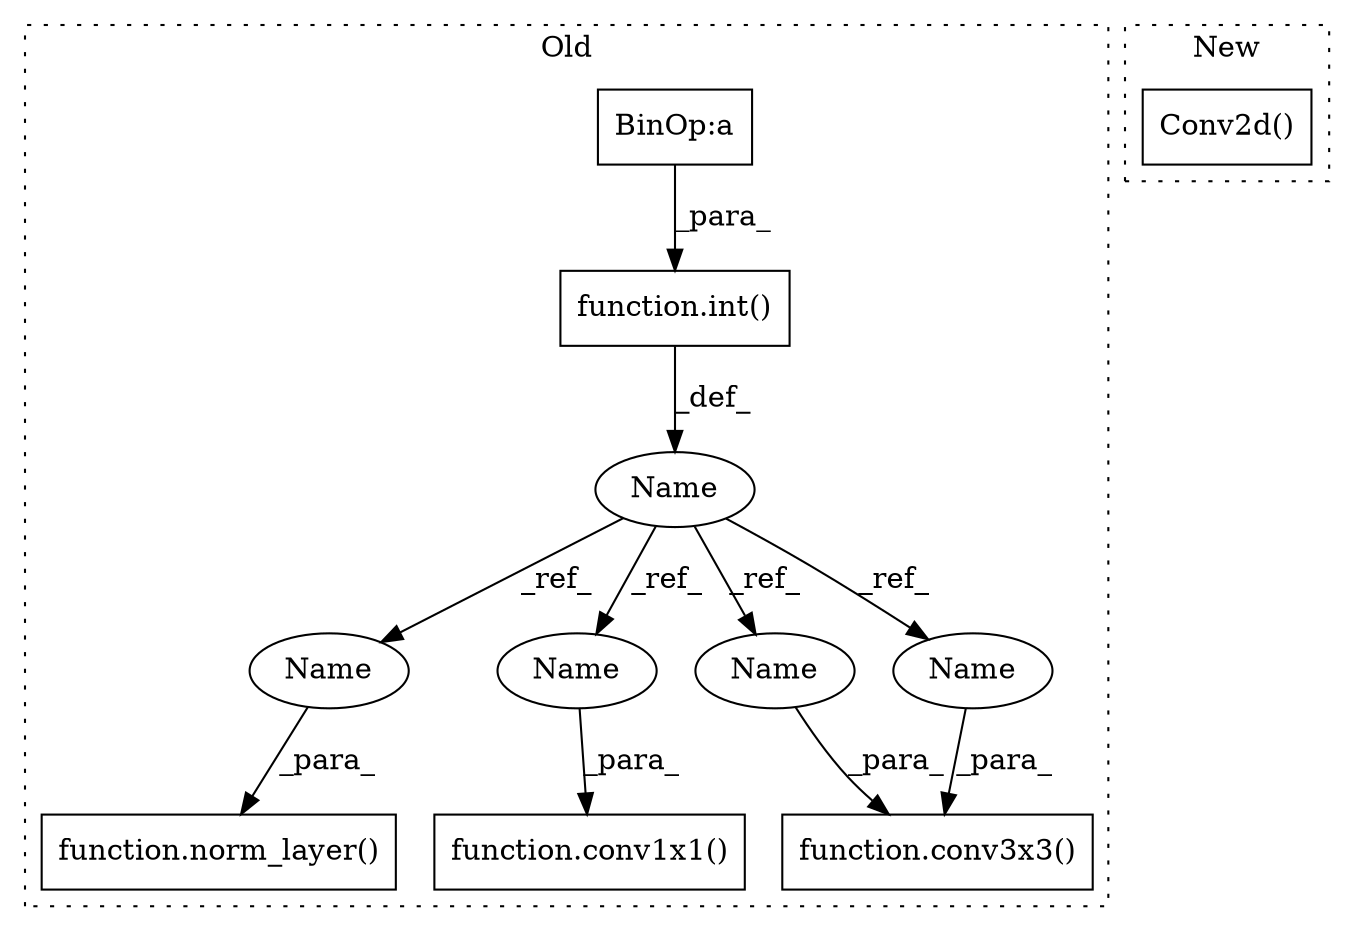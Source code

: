 digraph G {
subgraph cluster0 {
1 [label="function.norm_layer()" a="75" s="3421,3437" l="11,1" shape="box"];
3 [label="BinOp:a" a="82" s="3127" l="3" shape="box"];
4 [label="function.conv3x3()" a="75" s="3354,3400" l="8,1" shape="box"];
5 [label="function.conv1x1()" a="75" s="3460,3498" l="8,1" shape="box"];
6 [label="function.int()" a="75" s="3117,3148" l="4,1" shape="box"];
7 [label="Name" a="87" s="3109" l="5" shape="ellipse"];
8 [label="Name" a="87" s="3432" l="5" shape="ellipse"];
9 [label="Name" a="87" s="3362" l="5" shape="ellipse"];
10 [label="Name" a="87" s="3468" l="5" shape="ellipse"];
11 [label="Name" a="87" s="3369" l="5" shape="ellipse"];
label = "Old";
style="dotted";
}
subgraph cluster1 {
2 [label="Conv2d()" a="75" s="2093,2119" l="10,49" shape="box"];
label = "New";
style="dotted";
}
3 -> 6 [label="_para_"];
6 -> 7 [label="_def_"];
7 -> 10 [label="_ref_"];
7 -> 11 [label="_ref_"];
7 -> 8 [label="_ref_"];
7 -> 9 [label="_ref_"];
8 -> 1 [label="_para_"];
9 -> 4 [label="_para_"];
10 -> 5 [label="_para_"];
11 -> 4 [label="_para_"];
}